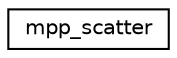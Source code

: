 digraph "Graphical Class Hierarchy"
{
 // INTERACTIVE_SVG=YES
 // LATEX_PDF_SIZE
  edge [fontname="Helvetica",fontsize="10",labelfontname="Helvetica",labelfontsize="10"];
  node [fontname="Helvetica",fontsize="10",shape=record];
  rankdir="LR";
  Node0 [label="mpp_scatter",height=0.2,width=0.4,color="black", fillcolor="white", style="filled",URL="$interfacempp__mod_1_1mpp__scatter.html",tooltip="Scatter information to the given pelist."];
}
